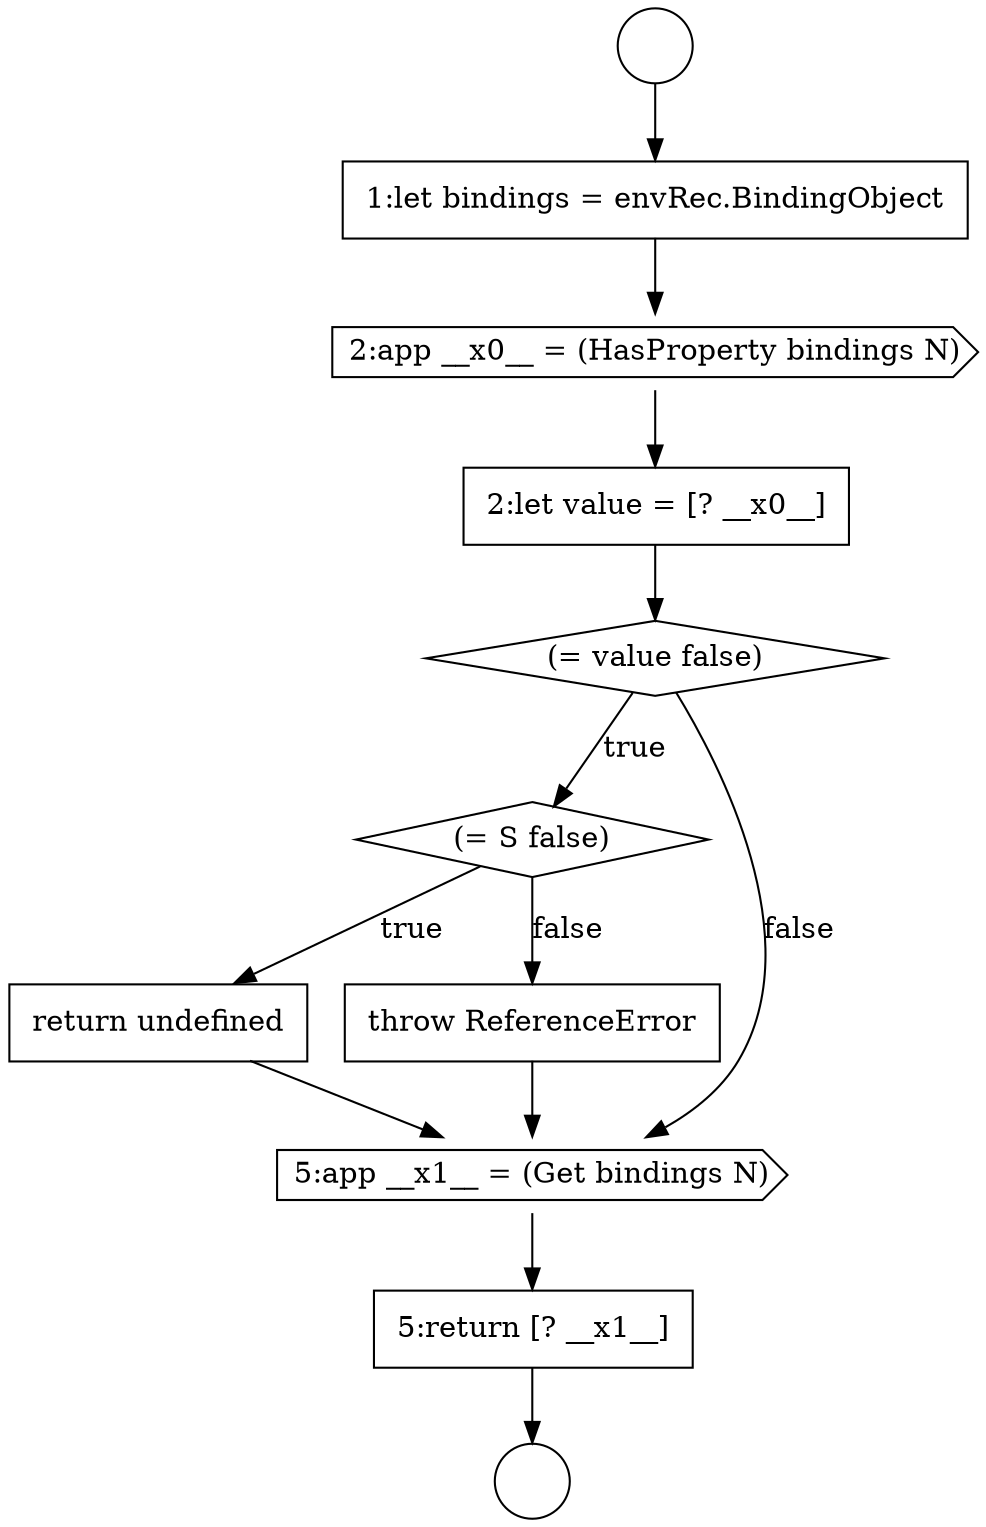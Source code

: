 digraph {
  node1127 [shape=none, margin=0, label=<<font color="black">
    <table border="0" cellborder="1" cellspacing="0" cellpadding="10">
      <tr><td align="left">return undefined</td></tr>
    </table>
  </font>> color="black" fillcolor="white" style=filled]
  node1123 [shape=cds, label=<<font color="black">2:app __x0__ = (HasProperty bindings N)</font>> color="black" fillcolor="white" style=filled]
  node1128 [shape=none, margin=0, label=<<font color="black">
    <table border="0" cellborder="1" cellspacing="0" cellpadding="10">
      <tr><td align="left">throw ReferenceError</td></tr>
    </table>
  </font>> color="black" fillcolor="white" style=filled]
  node1121 [shape=circle label=" " color="black" fillcolor="white" style=filled]
  node1122 [shape=none, margin=0, label=<<font color="black">
    <table border="0" cellborder="1" cellspacing="0" cellpadding="10">
      <tr><td align="left">1:let bindings = envRec.BindingObject</td></tr>
    </table>
  </font>> color="black" fillcolor="white" style=filled]
  node1130 [shape=none, margin=0, label=<<font color="black">
    <table border="0" cellborder="1" cellspacing="0" cellpadding="10">
      <tr><td align="left">5:return [? __x1__]</td></tr>
    </table>
  </font>> color="black" fillcolor="white" style=filled]
  node1126 [shape=diamond, label=<<font color="black">(= S false)</font>> color="black" fillcolor="white" style=filled]
  node1125 [shape=diamond, label=<<font color="black">(= value false)</font>> color="black" fillcolor="white" style=filled]
  node1124 [shape=none, margin=0, label=<<font color="black">
    <table border="0" cellborder="1" cellspacing="0" cellpadding="10">
      <tr><td align="left">2:let value = [? __x0__]</td></tr>
    </table>
  </font>> color="black" fillcolor="white" style=filled]
  node1129 [shape=cds, label=<<font color="black">5:app __x1__ = (Get bindings N)</font>> color="black" fillcolor="white" style=filled]
  node1120 [shape=circle label=" " color="black" fillcolor="white" style=filled]
  node1127 -> node1129 [ color="black"]
  node1130 -> node1121 [ color="black"]
  node1126 -> node1127 [label=<<font color="black">true</font>> color="black"]
  node1126 -> node1128 [label=<<font color="black">false</font>> color="black"]
  node1123 -> node1124 [ color="black"]
  node1122 -> node1123 [ color="black"]
  node1125 -> node1126 [label=<<font color="black">true</font>> color="black"]
  node1125 -> node1129 [label=<<font color="black">false</font>> color="black"]
  node1129 -> node1130 [ color="black"]
  node1128 -> node1129 [ color="black"]
  node1124 -> node1125 [ color="black"]
  node1120 -> node1122 [ color="black"]
}
